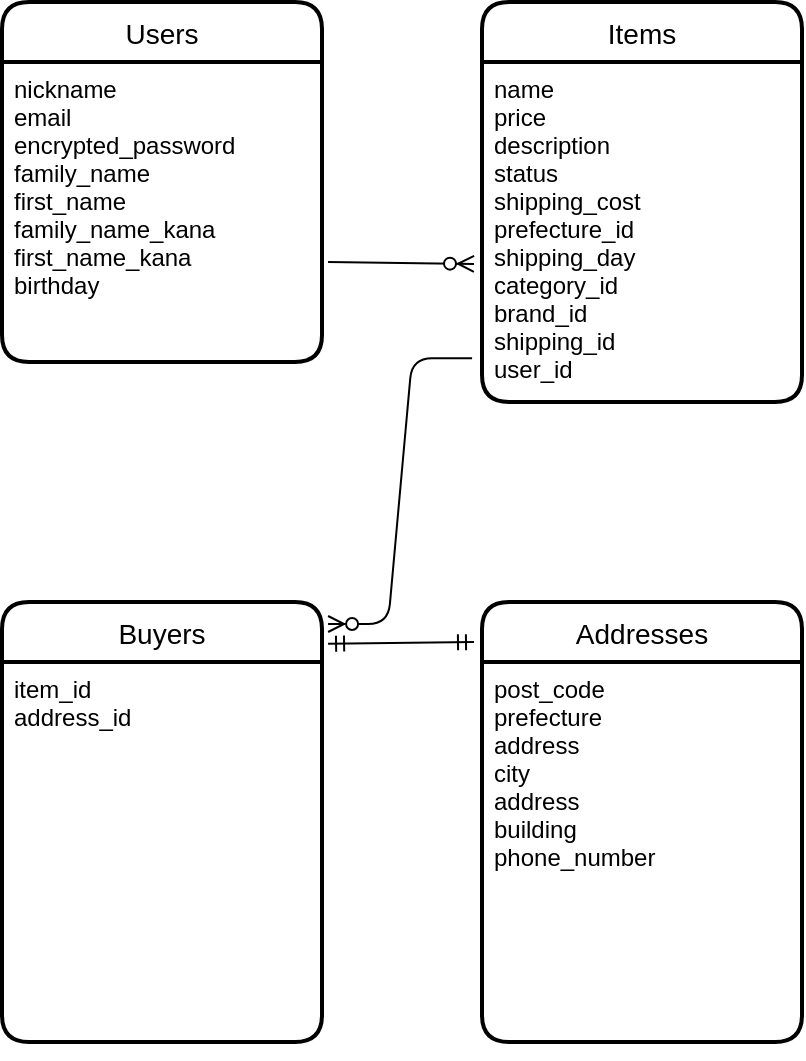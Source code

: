 <mxfile version="13.10.0" type="embed">
    <diagram id="ey6hyTF05X69Dla4YmIf" name="ページ1">
        <mxGraphModel dx="481" dy="561" grid="1" gridSize="10" guides="1" tooltips="1" connect="1" arrows="1" fold="1" page="1" pageScale="1" pageWidth="850" pageHeight="1100" math="0" shadow="0">
            <root>
                <mxCell id="0"/>
                <mxCell id="1" parent="0"/>
                <mxCell id="228" value="Users" style="swimlane;childLayout=stackLayout;horizontal=1;startSize=30;horizontalStack=0;rounded=1;fontSize=14;fontStyle=0;strokeWidth=2;resizeParent=0;resizeLast=1;shadow=0;dashed=0;align=center;" vertex="1" parent="1">
                    <mxGeometry x="80" y="140" width="160" height="180" as="geometry">
                        <mxRectangle x="80" y="140" width="70" height="30" as="alternateBounds"/>
                    </mxGeometry>
                </mxCell>
                <mxCell id="229" value="nickname&#10;email&#10;encrypted_password&#10;family_name&#10;first_name&#10;family_name_kana&#10;first_name_kana&#10;birthday" style="align=left;strokeColor=none;fillColor=none;spacingLeft=4;fontSize=12;verticalAlign=top;resizable=0;rotatable=0;part=1;" vertex="1" parent="228">
                    <mxGeometry y="30" width="160" height="150" as="geometry"/>
                </mxCell>
                <mxCell id="232" value="Items" style="swimlane;childLayout=stackLayout;horizontal=1;startSize=30;horizontalStack=0;rounded=1;fontSize=14;fontStyle=0;strokeWidth=2;resizeParent=0;resizeLast=1;shadow=0;dashed=0;align=center;" vertex="1" parent="1">
                    <mxGeometry x="320" y="140" width="160" height="200" as="geometry">
                        <mxRectangle x="320" y="140" width="90" height="30" as="alternateBounds"/>
                    </mxGeometry>
                </mxCell>
                <mxCell id="233" value="name&#10;price&#10;description&#10;status&#10;shipping_cost&#10;prefecture_id&#10;shipping_day&#10;category_id&#10;brand_id&#10;shipping_id&#10;user_id" style="align=left;strokeColor=none;fillColor=none;spacingLeft=4;fontSize=12;verticalAlign=top;resizable=0;rotatable=0;part=1;" vertex="1" parent="232">
                    <mxGeometry y="30" width="160" height="170" as="geometry"/>
                </mxCell>
                <mxCell id="238" value="Buyers" style="swimlane;childLayout=stackLayout;horizontal=1;startSize=30;horizontalStack=0;rounded=1;fontSize=14;fontStyle=0;strokeWidth=2;resizeParent=0;resizeLast=1;shadow=0;dashed=0;align=center;" vertex="1" parent="1">
                    <mxGeometry x="80" y="440" width="160" height="220" as="geometry">
                        <mxRectangle x="80" y="440" width="80" height="30" as="alternateBounds"/>
                    </mxGeometry>
                </mxCell>
                <mxCell id="239" value="item_id&#10;address_id" style="align=left;strokeColor=none;fillColor=none;spacingLeft=4;fontSize=12;verticalAlign=top;resizable=0;rotatable=0;part=1;" vertex="1" parent="238">
                    <mxGeometry y="30" width="160" height="190" as="geometry"/>
                </mxCell>
                <mxCell id="240" style="edgeStyle=none;rounded=0;orthogonalLoop=1;jettySize=auto;html=1;exitX=0.5;exitY=1;exitDx=0;exitDy=0;" edge="1" parent="238" source="239" target="239">
                    <mxGeometry relative="1" as="geometry"/>
                </mxCell>
                <mxCell id="253" value="Addresses" style="swimlane;childLayout=stackLayout;horizontal=1;startSize=30;horizontalStack=0;rounded=1;fontSize=14;fontStyle=0;strokeWidth=2;resizeParent=0;resizeLast=1;shadow=0;dashed=0;align=center;" vertex="1" parent="1">
                    <mxGeometry x="320" y="440" width="160" height="220" as="geometry">
                        <mxRectangle x="320" y="440" width="100" height="30" as="alternateBounds"/>
                    </mxGeometry>
                </mxCell>
                <mxCell id="259" style="edgeStyle=none;rounded=0;orthogonalLoop=1;jettySize=auto;html=1;exitX=0.5;exitY=1;exitDx=0;exitDy=0;entryX=0.5;entryY=1;entryDx=0;entryDy=0;" edge="1" parent="253" source="254" target="253">
                    <mxGeometry relative="1" as="geometry"/>
                </mxCell>
                <mxCell id="254" value="post_code&#10;prefecture&#10;address&#10;city&#10;address&#10;building&#10;phone_number&#10;" style="align=left;strokeColor=none;fillColor=none;spacingLeft=4;fontSize=12;verticalAlign=top;resizable=0;rotatable=0;part=1;" vertex="1" parent="253">
                    <mxGeometry y="30" width="160" height="190" as="geometry"/>
                </mxCell>
                <mxCell id="260" style="edgeStyle=none;rounded=0;orthogonalLoop=1;jettySize=auto;html=1;exitX=0.5;exitY=0;exitDx=0;exitDy=0;" edge="1" parent="1" source="238" target="238">
                    <mxGeometry relative="1" as="geometry"/>
                </mxCell>
                <mxCell id="261" value="" style="fontSize=12;html=1;endArrow=ERmandOne;startArrow=ERmandOne;exitX=1.019;exitY=0.095;exitDx=0;exitDy=0;exitPerimeter=0;entryX=-0.025;entryY=0.091;entryDx=0;entryDy=0;entryPerimeter=0;" edge="1" parent="1" source="238" target="253">
                    <mxGeometry width="100" height="100" relative="1" as="geometry">
                        <mxPoint x="230" y="460" as="sourcePoint"/>
                        <mxPoint x="310" y="461" as="targetPoint"/>
                    </mxGeometry>
                </mxCell>
                <mxCell id="265" value="" style="edgeStyle=entityRelationEdgeStyle;fontSize=12;html=1;endArrow=ERzeroToMany;endFill=1;entryX=1.019;entryY=0.05;entryDx=0;entryDy=0;entryPerimeter=0;exitX=-0.031;exitY=0.871;exitDx=0;exitDy=0;exitPerimeter=0;" edge="1" parent="1" source="233" target="238">
                    <mxGeometry width="100" height="100" relative="1" as="geometry">
                        <mxPoint x="310" y="300" as="sourcePoint"/>
                        <mxPoint x="330" y="360" as="targetPoint"/>
                    </mxGeometry>
                </mxCell>
                <mxCell id="266" value="" style="fontSize=12;html=1;endArrow=ERzeroToMany;endFill=1;exitX=1.019;exitY=0.667;exitDx=0;exitDy=0;exitPerimeter=0;entryX=-0.025;entryY=0.594;entryDx=0;entryDy=0;entryPerimeter=0;" edge="1" parent="1" source="229" target="233">
                    <mxGeometry width="100" height="100" relative="1" as="geometry">
                        <mxPoint x="230" y="460" as="sourcePoint"/>
                        <mxPoint x="330" y="360" as="targetPoint"/>
                    </mxGeometry>
                </mxCell>
            </root>
        </mxGraphModel>
    </diagram>
</mxfile>